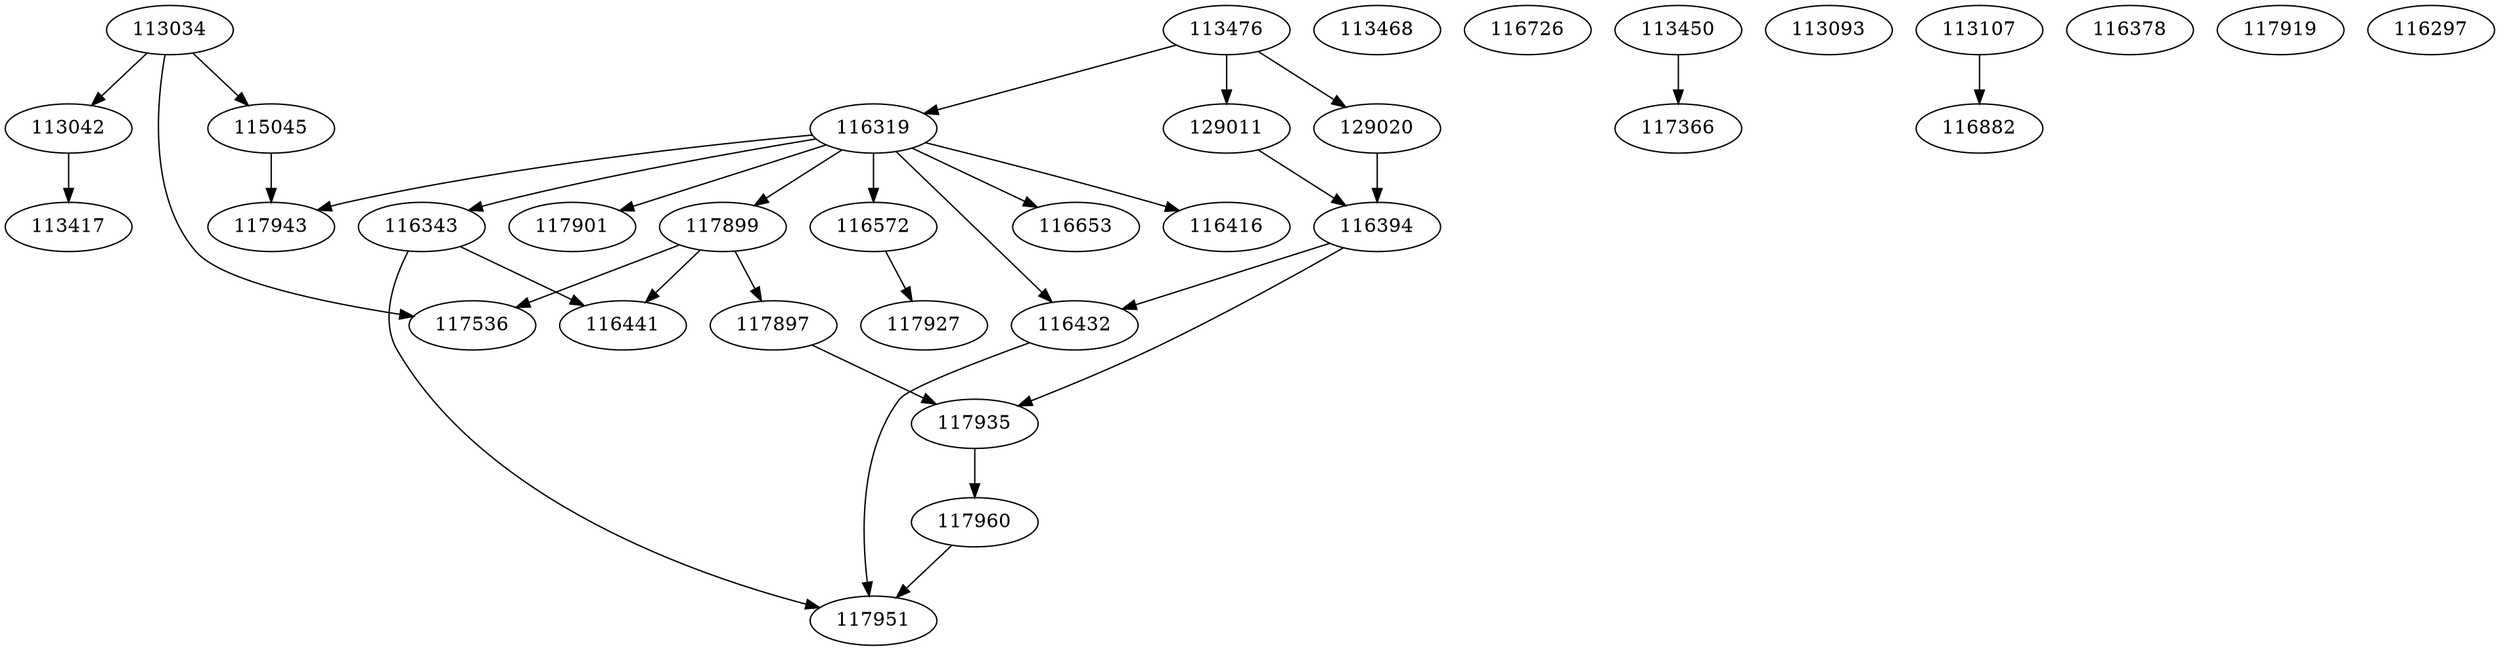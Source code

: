 digraph G {
113034 -> 113042;
113034 -> 115045;
113034 -> 117536;
113468;
113476 -> 129011;
113476 -> 129020;
113476 -> 116319;
116726;
113450 -> 117366;
129011 -> 116394;
129020 -> 116394;
113042 -> 113417;
113093;
116319 -> 117899;
116319 -> 117901;
116319 -> 116572;
116319 -> 116343;
116319 -> 116653;
116319 -> 116432;
116319 -> 116416;
116319 -> 117943;
116394 -> 117935;
116394 -> 116432;
117899 -> 117897;
117899 -> 116441;
117899 -> 117536;
113107 -> 116882;
115045 -> 117943;
117897 -> 117935;
116572 -> 117927;
116343 -> 116441;
116343 -> 117951;
117935 -> 117960;
116378;
116432 -> 117951;
117960 -> 117951;
117919;
116297;
}
